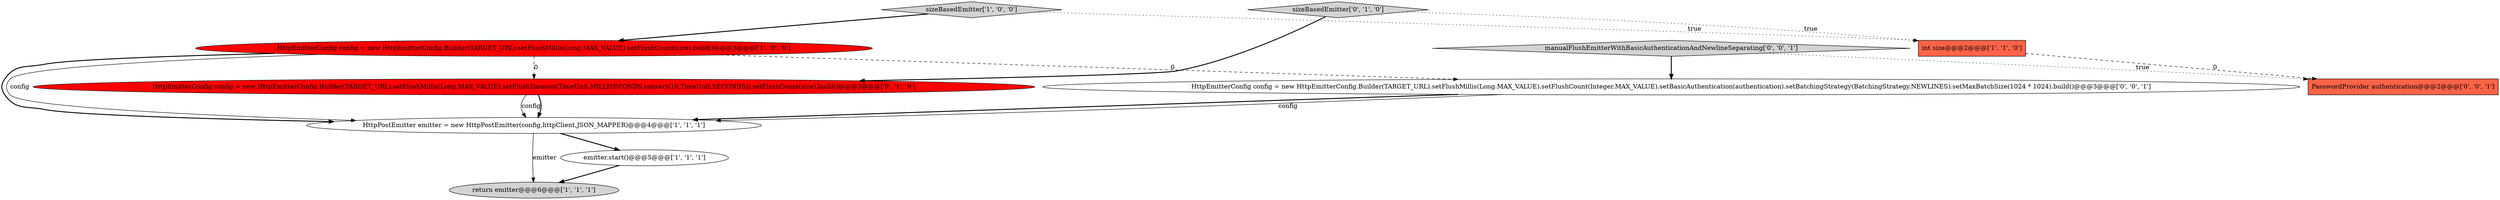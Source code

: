 digraph {
5 [style = filled, label = "return emitter@@@6@@@['1', '1', '1']", fillcolor = lightgray, shape = ellipse image = "AAA0AAABBB1BBB"];
0 [style = filled, label = "int size@@@2@@@['1', '1', '0']", fillcolor = tomato, shape = box image = "AAA0AAABBB1BBB"];
2 [style = filled, label = "HttpPostEmitter emitter = new HttpPostEmitter(config,httpClient,JSON_MAPPER)@@@4@@@['1', '1', '1']", fillcolor = white, shape = ellipse image = "AAA0AAABBB1BBB"];
9 [style = filled, label = "PasswordProvider authentication@@@2@@@['0', '0', '1']", fillcolor = tomato, shape = box image = "AAA0AAABBB3BBB"];
1 [style = filled, label = "sizeBasedEmitter['1', '0', '0']", fillcolor = lightgray, shape = diamond image = "AAA0AAABBB1BBB"];
6 [style = filled, label = "sizeBasedEmitter['0', '1', '0']", fillcolor = lightgray, shape = diamond image = "AAA0AAABBB2BBB"];
4 [style = filled, label = "HttpEmitterConfig config = new HttpEmitterConfig.Builder(TARGET_URL).setFlushMillis(Long.MAX_VALUE).setFlushCount(size).build()@@@3@@@['1', '0', '0']", fillcolor = red, shape = ellipse image = "AAA1AAABBB1BBB"];
7 [style = filled, label = "HttpEmitterConfig config = new HttpEmitterConfig.Builder(TARGET_URL).setFlushMillis(Long.MAX_VALUE).setFlushTimeout(TimeUnit.MILLISECONDS.convert(10,TimeUnit.SECONDS)).setFlushCount(size).build()@@@3@@@['0', '1', '0']", fillcolor = red, shape = ellipse image = "AAA1AAABBB2BBB"];
8 [style = filled, label = "HttpEmitterConfig config = new HttpEmitterConfig.Builder(TARGET_URL).setFlushMillis(Long.MAX_VALUE).setFlushCount(Integer.MAX_VALUE).setBasicAuthentication(authentication).setBatchingStrategy(BatchingStrategy.NEWLINES).setMaxBatchSize(1024 * 1024).build()@@@3@@@['0', '0', '1']", fillcolor = white, shape = ellipse image = "AAA0AAABBB3BBB"];
3 [style = filled, label = "emitter.start()@@@5@@@['1', '1', '1']", fillcolor = white, shape = ellipse image = "AAA0AAABBB1BBB"];
10 [style = filled, label = "manualFlushEmitterWithBasicAuthenticationAndNewlineSeparating['0', '0', '1']", fillcolor = lightgray, shape = diamond image = "AAA0AAABBB3BBB"];
1->4 [style = bold, label=""];
3->5 [style = bold, label=""];
4->2 [style = solid, label="config"];
1->0 [style = dotted, label="true"];
4->2 [style = bold, label=""];
6->0 [style = dotted, label="true"];
7->2 [style = solid, label="config"];
6->7 [style = bold, label=""];
8->2 [style = bold, label=""];
10->8 [style = bold, label=""];
10->9 [style = dotted, label="true"];
0->9 [style = dashed, label="0"];
8->2 [style = solid, label="config"];
7->2 [style = bold, label=""];
4->7 [style = dashed, label="0"];
2->3 [style = bold, label=""];
4->8 [style = dashed, label="0"];
2->5 [style = solid, label="emitter"];
}
